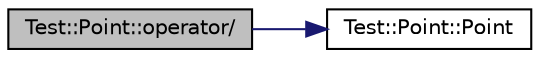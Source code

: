 digraph "Test::Point::operator/"
{
  edge [fontname="Helvetica",fontsize="10",labelfontname="Helvetica",labelfontsize="10"];
  node [fontname="Helvetica",fontsize="10",shape=record];
  rankdir="LR";
  Node1 [label="Test::Point::operator/",height=0.2,width=0.4,color="black", fillcolor="grey75", style="filled" fontcolor="black"];
  Node1 -> Node2 [color="midnightblue",fontsize="10",style="solid"];
  Node2 [label="Test::Point::Point",height=0.2,width=0.4,color="black", fillcolor="white", style="filled",URL="$class_test_1_1_point.html#a75262b362dd2b74e43d8507b25df2ae1"];
}
